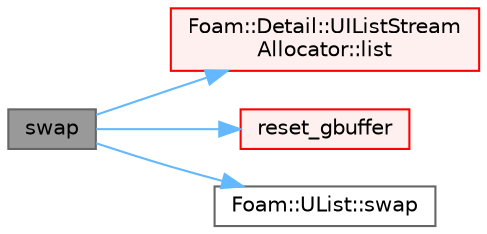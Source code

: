 digraph "swap"
{
 // LATEX_PDF_SIZE
  bgcolor="transparent";
  edge [fontname=Helvetica,fontsize=10,labelfontname=Helvetica,labelfontsize=10];
  node [fontname=Helvetica,fontsize=10,shape=box,height=0.2,width=0.4];
  rankdir="LR";
  Node1 [id="Node000001",label="swap",height=0.2,width=0.4,color="gray40", fillcolor="grey60", style="filled", fontcolor="black",tooltip=" "];
  Node1 -> Node2 [id="edge1_Node000001_Node000002",color="steelblue1",style="solid",tooltip=" "];
  Node2 [id="Node000002",label="Foam::Detail::UIListStream\lAllocator::list",height=0.2,width=0.4,color="red", fillcolor="#FFF0F0", style="filled",URL="$classFoam_1_1Detail_1_1UIListStreamAllocator.html#a3a788db8e00f5fe10ccf7a902c42d62e",tooltip=" "];
  Node1 -> Node4 [id="edge2_Node000001_Node000004",color="steelblue1",style="solid",tooltip=" "];
  Node4 [id="Node000004",label="reset_gbuffer",height=0.2,width=0.4,color="red", fillcolor="#FFF0F0", style="filled",URL="$classFoam_1_1Detail_1_1IListStreamAllocator.html#a0af606d00c4b4e103f0db3a838e3227f",tooltip=" "];
  Node1 -> Node8 [id="edge3_Node000001_Node000008",color="steelblue1",style="solid",tooltip=" "];
  Node8 [id="Node000008",label="Foam::UList::swap",height=0.2,width=0.4,color="grey40", fillcolor="white", style="filled",URL="$classFoam_1_1UList.html#a22c2908c381fcee8f523cb6359994c55",tooltip=" "];
}
